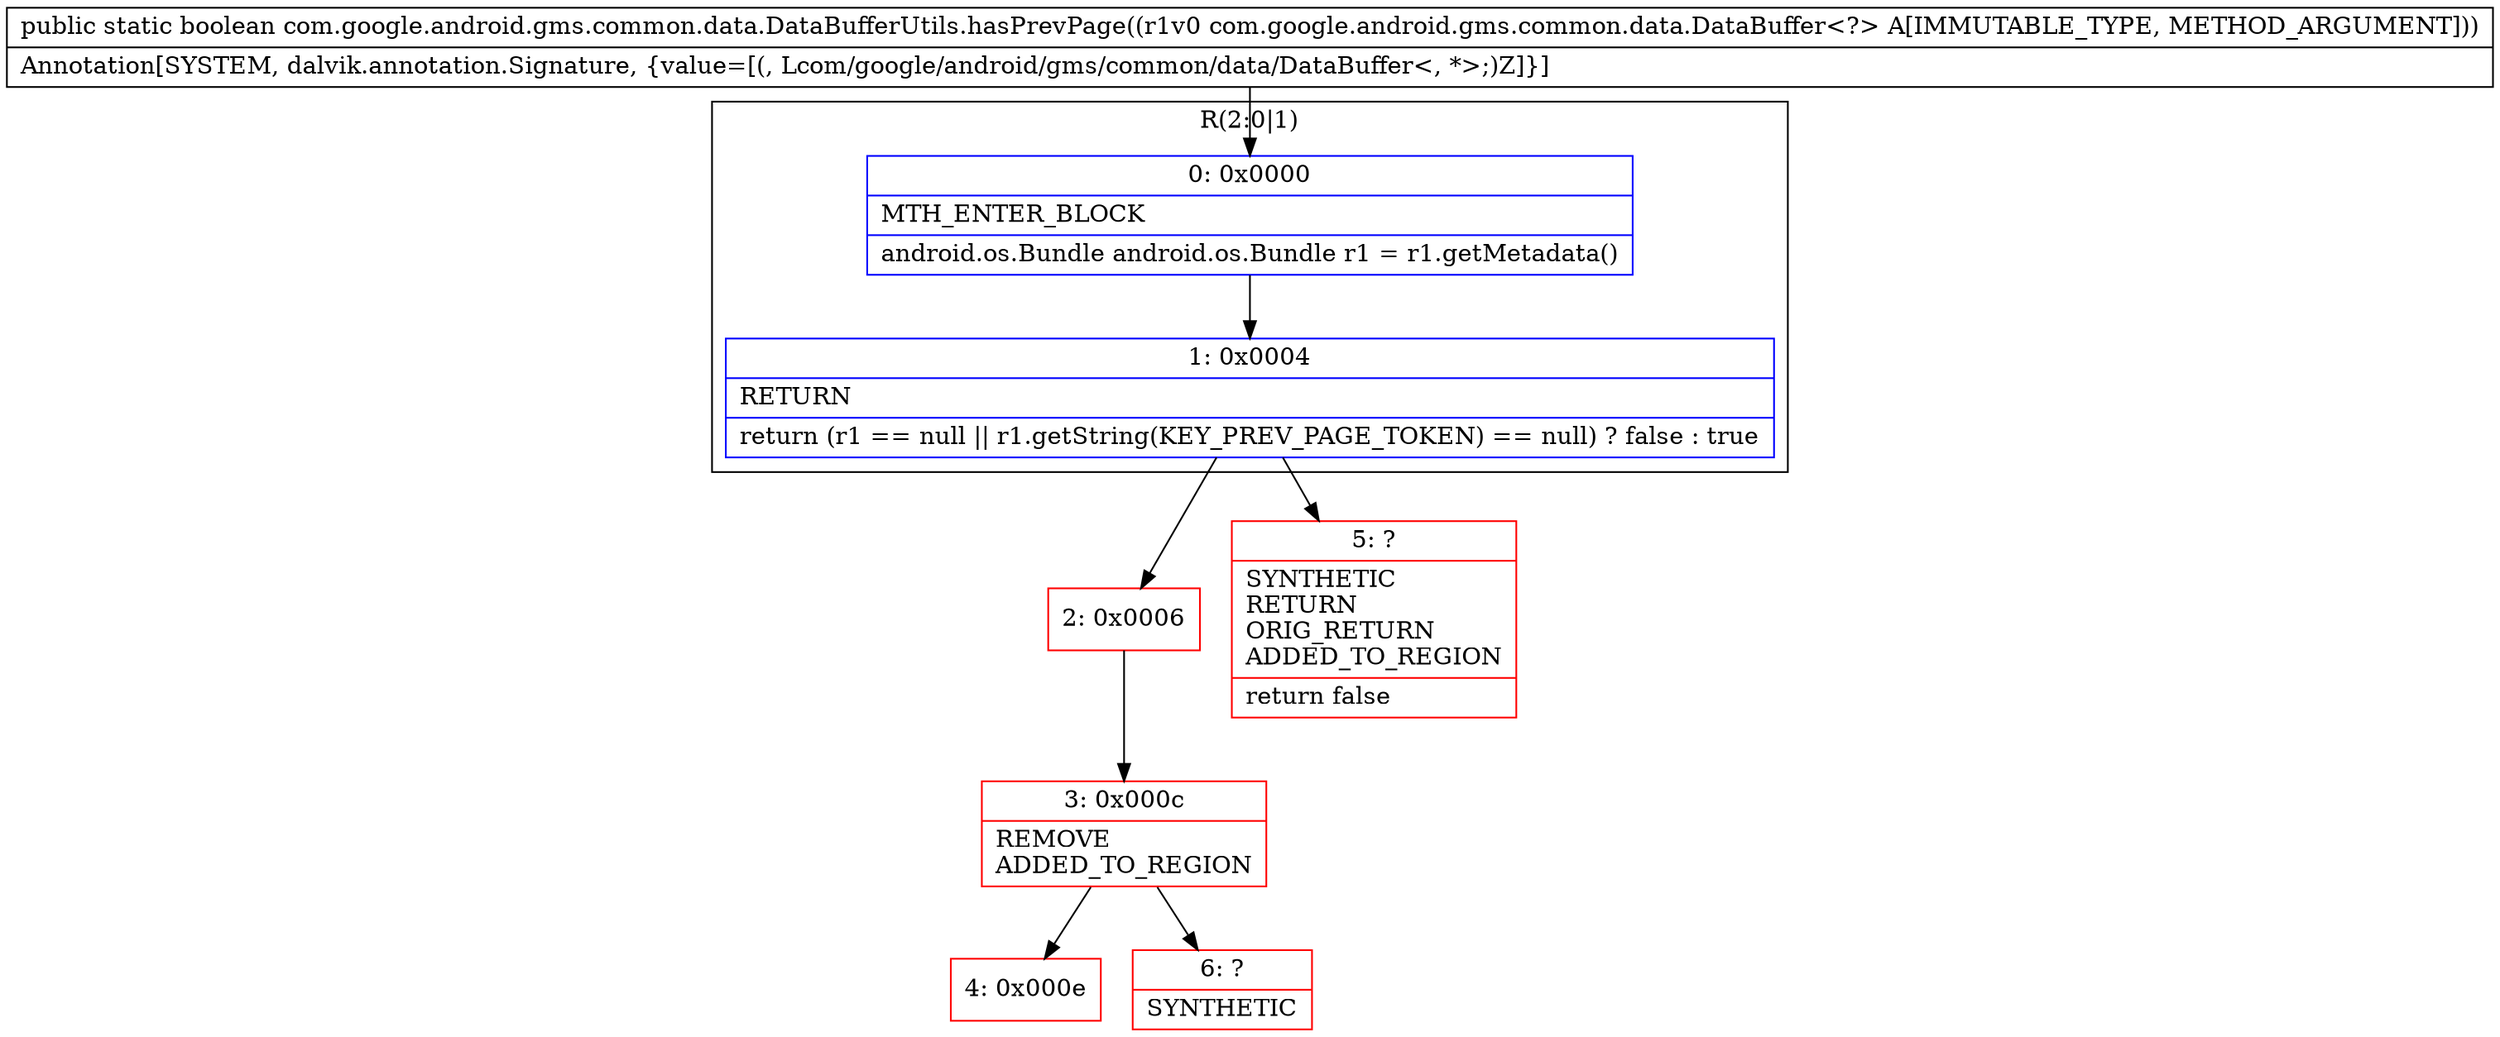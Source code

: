 digraph "CFG forcom.google.android.gms.common.data.DataBufferUtils.hasPrevPage(Lcom\/google\/android\/gms\/common\/data\/DataBuffer;)Z" {
subgraph cluster_Region_708165527 {
label = "R(2:0|1)";
node [shape=record,color=blue];
Node_0 [shape=record,label="{0\:\ 0x0000|MTH_ENTER_BLOCK\l|android.os.Bundle android.os.Bundle r1 = r1.getMetadata()\l}"];
Node_1 [shape=record,label="{1\:\ 0x0004|RETURN\l|return (r1 == null \|\| r1.getString(KEY_PREV_PAGE_TOKEN) == null) ? false : true\l}"];
}
Node_2 [shape=record,color=red,label="{2\:\ 0x0006}"];
Node_3 [shape=record,color=red,label="{3\:\ 0x000c|REMOVE\lADDED_TO_REGION\l}"];
Node_4 [shape=record,color=red,label="{4\:\ 0x000e}"];
Node_5 [shape=record,color=red,label="{5\:\ ?|SYNTHETIC\lRETURN\lORIG_RETURN\lADDED_TO_REGION\l|return false\l}"];
Node_6 [shape=record,color=red,label="{6\:\ ?|SYNTHETIC\l}"];
MethodNode[shape=record,label="{public static boolean com.google.android.gms.common.data.DataBufferUtils.hasPrevPage((r1v0 com.google.android.gms.common.data.DataBuffer\<?\> A[IMMUTABLE_TYPE, METHOD_ARGUMENT]))  | Annotation[SYSTEM, dalvik.annotation.Signature, \{value=[(, Lcom\/google\/android\/gms\/common\/data\/DataBuffer\<, *\>;)Z]\}]\l}"];
MethodNode -> Node_0;
Node_0 -> Node_1;
Node_1 -> Node_2;
Node_1 -> Node_5;
Node_2 -> Node_3;
Node_3 -> Node_4;
Node_3 -> Node_6;
}

